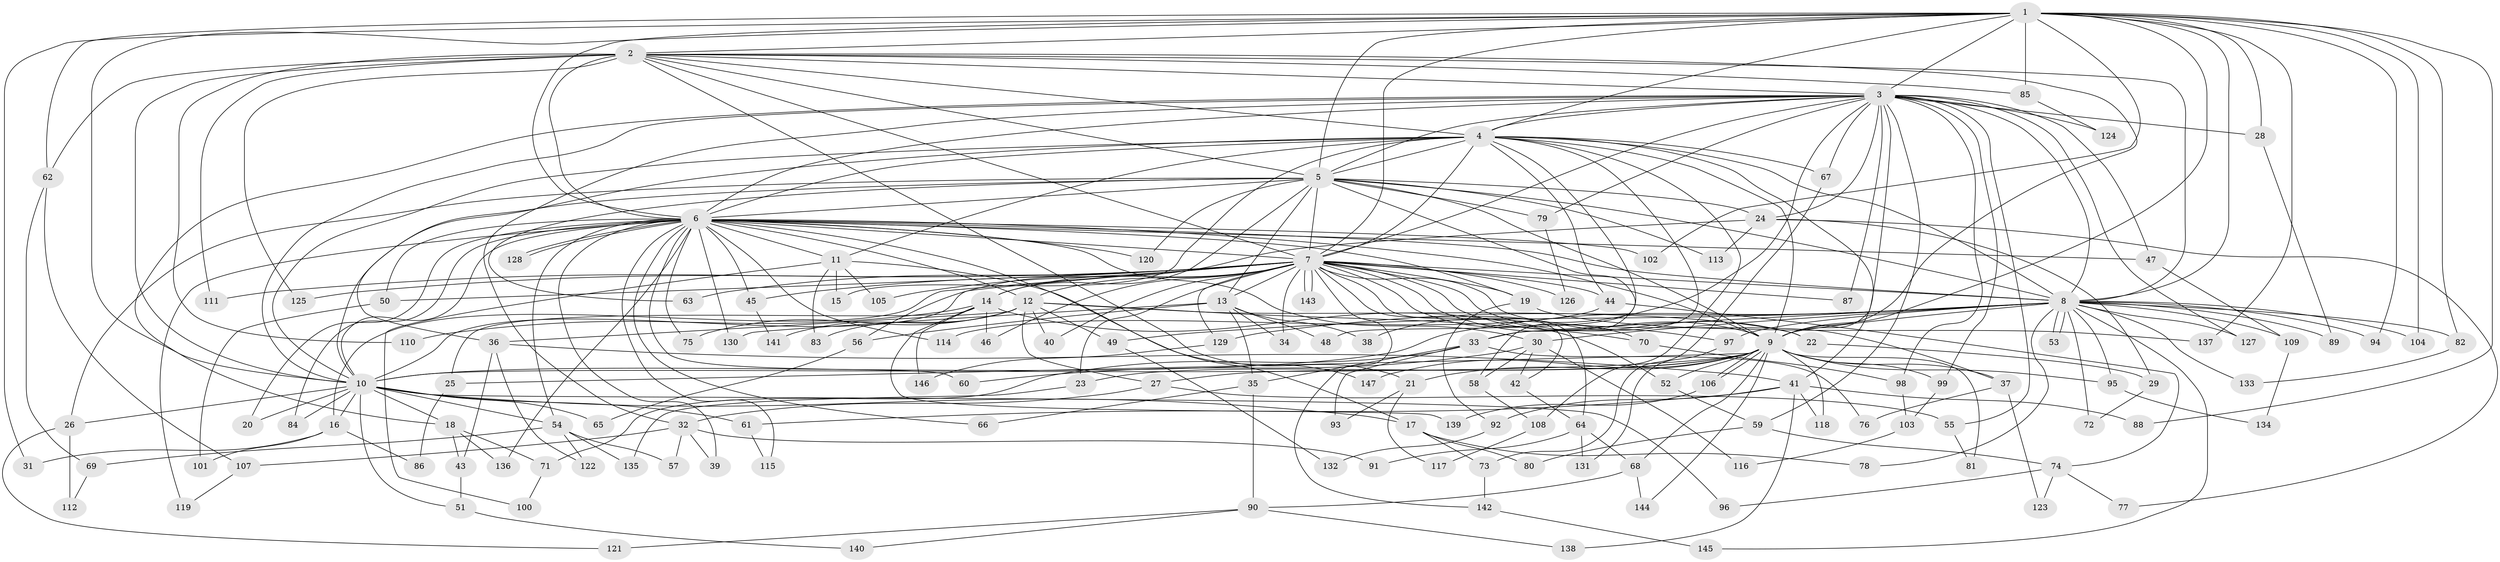 // coarse degree distribution, {32: 0.008547008547008548, 14: 0.008547008547008548, 21: 0.017094017094017096, 16: 0.008547008547008548, 29: 0.017094017094017096, 34: 0.008547008547008548, 24: 0.008547008547008548, 7: 0.02564102564102564, 10: 0.017094017094017096, 2: 0.46153846153846156, 5: 0.05982905982905983, 4: 0.08547008547008547, 3: 0.2564102564102564, 6: 0.017094017094017096}
// Generated by graph-tools (version 1.1) at 2025/41/03/06/25 10:41:44]
// undirected, 147 vertices, 319 edges
graph export_dot {
graph [start="1"]
  node [color=gray90,style=filled];
  1;
  2;
  3;
  4;
  5;
  6;
  7;
  8;
  9;
  10;
  11;
  12;
  13;
  14;
  15;
  16;
  17;
  18;
  19;
  20;
  21;
  22;
  23;
  24;
  25;
  26;
  27;
  28;
  29;
  30;
  31;
  32;
  33;
  34;
  35;
  36;
  37;
  38;
  39;
  40;
  41;
  42;
  43;
  44;
  45;
  46;
  47;
  48;
  49;
  50;
  51;
  52;
  53;
  54;
  55;
  56;
  57;
  58;
  59;
  60;
  61;
  62;
  63;
  64;
  65;
  66;
  67;
  68;
  69;
  70;
  71;
  72;
  73;
  74;
  75;
  76;
  77;
  78;
  79;
  80;
  81;
  82;
  83;
  84;
  85;
  86;
  87;
  88;
  89;
  90;
  91;
  92;
  93;
  94;
  95;
  96;
  97;
  98;
  99;
  100;
  101;
  102;
  103;
  104;
  105;
  106;
  107;
  108;
  109;
  110;
  111;
  112;
  113;
  114;
  115;
  116;
  117;
  118;
  119;
  120;
  121;
  122;
  123;
  124;
  125;
  126;
  127;
  128;
  129;
  130;
  131;
  132;
  133;
  134;
  135;
  136;
  137;
  138;
  139;
  140;
  141;
  142;
  143;
  144;
  145;
  146;
  147;
  1 -- 2;
  1 -- 3;
  1 -- 4;
  1 -- 5;
  1 -- 6;
  1 -- 7;
  1 -- 8;
  1 -- 9;
  1 -- 10;
  1 -- 28;
  1 -- 31;
  1 -- 62;
  1 -- 82;
  1 -- 85;
  1 -- 88;
  1 -- 94;
  1 -- 102;
  1 -- 104;
  1 -- 137;
  2 -- 3;
  2 -- 4;
  2 -- 5;
  2 -- 6;
  2 -- 7;
  2 -- 8;
  2 -- 9;
  2 -- 10;
  2 -- 21;
  2 -- 62;
  2 -- 85;
  2 -- 110;
  2 -- 111;
  2 -- 125;
  3 -- 4;
  3 -- 5;
  3 -- 6;
  3 -- 7;
  3 -- 8;
  3 -- 9;
  3 -- 10;
  3 -- 18;
  3 -- 24;
  3 -- 28;
  3 -- 32;
  3 -- 38;
  3 -- 47;
  3 -- 55;
  3 -- 59;
  3 -- 67;
  3 -- 79;
  3 -- 87;
  3 -- 98;
  3 -- 99;
  3 -- 124;
  3 -- 127;
  4 -- 5;
  4 -- 6;
  4 -- 7;
  4 -- 8;
  4 -- 9;
  4 -- 10;
  4 -- 11;
  4 -- 15;
  4 -- 33;
  4 -- 36;
  4 -- 41;
  4 -- 44;
  4 -- 48;
  4 -- 67;
  4 -- 108;
  5 -- 6;
  5 -- 7;
  5 -- 8;
  5 -- 9;
  5 -- 10;
  5 -- 13;
  5 -- 14;
  5 -- 24;
  5 -- 26;
  5 -- 58;
  5 -- 63;
  5 -- 79;
  5 -- 113;
  5 -- 120;
  6 -- 7;
  6 -- 8;
  6 -- 9;
  6 -- 10;
  6 -- 11;
  6 -- 12;
  6 -- 17;
  6 -- 19;
  6 -- 20;
  6 -- 30;
  6 -- 39;
  6 -- 45;
  6 -- 47;
  6 -- 50;
  6 -- 54;
  6 -- 60;
  6 -- 66;
  6 -- 75;
  6 -- 84;
  6 -- 102;
  6 -- 114;
  6 -- 115;
  6 -- 119;
  6 -- 120;
  6 -- 128;
  6 -- 128;
  6 -- 130;
  6 -- 136;
  7 -- 8;
  7 -- 9;
  7 -- 10;
  7 -- 12;
  7 -- 13;
  7 -- 14;
  7 -- 16;
  7 -- 19;
  7 -- 22;
  7 -- 23;
  7 -- 34;
  7 -- 37;
  7 -- 40;
  7 -- 42;
  7 -- 44;
  7 -- 45;
  7 -- 46;
  7 -- 50;
  7 -- 63;
  7 -- 64;
  7 -- 70;
  7 -- 87;
  7 -- 97;
  7 -- 105;
  7 -- 111;
  7 -- 125;
  7 -- 126;
  7 -- 129;
  7 -- 142;
  7 -- 143;
  7 -- 143;
  8 -- 9;
  8 -- 10;
  8 -- 30;
  8 -- 33;
  8 -- 49;
  8 -- 53;
  8 -- 53;
  8 -- 72;
  8 -- 78;
  8 -- 82;
  8 -- 89;
  8 -- 94;
  8 -- 95;
  8 -- 97;
  8 -- 104;
  8 -- 109;
  8 -- 127;
  8 -- 129;
  8 -- 133;
  8 -- 145;
  9 -- 10;
  9 -- 21;
  9 -- 23;
  9 -- 25;
  9 -- 27;
  9 -- 37;
  9 -- 52;
  9 -- 68;
  9 -- 81;
  9 -- 95;
  9 -- 99;
  9 -- 106;
  9 -- 106;
  9 -- 118;
  9 -- 144;
  9 -- 147;
  10 -- 16;
  10 -- 17;
  10 -- 18;
  10 -- 20;
  10 -- 26;
  10 -- 51;
  10 -- 54;
  10 -- 61;
  10 -- 65;
  10 -- 84;
  10 -- 96;
  11 -- 15;
  11 -- 83;
  11 -- 100;
  11 -- 105;
  11 -- 147;
  12 -- 22;
  12 -- 27;
  12 -- 36;
  12 -- 40;
  12 -- 49;
  12 -- 70;
  12 -- 75;
  12 -- 83;
  12 -- 141;
  13 -- 34;
  13 -- 35;
  13 -- 38;
  13 -- 48;
  13 -- 56;
  13 -- 130;
  14 -- 25;
  14 -- 46;
  14 -- 52;
  14 -- 110;
  14 -- 139;
  14 -- 146;
  16 -- 31;
  16 -- 86;
  16 -- 101;
  17 -- 73;
  17 -- 78;
  17 -- 80;
  18 -- 43;
  18 -- 71;
  18 -- 136;
  19 -- 92;
  19 -- 137;
  21 -- 93;
  21 -- 117;
  22 -- 29;
  23 -- 135;
  24 -- 29;
  24 -- 56;
  24 -- 77;
  24 -- 113;
  25 -- 86;
  26 -- 112;
  26 -- 121;
  27 -- 32;
  27 -- 55;
  28 -- 89;
  29 -- 72;
  30 -- 42;
  30 -- 58;
  30 -- 60;
  30 -- 116;
  32 -- 39;
  32 -- 57;
  32 -- 91;
  32 -- 107;
  33 -- 35;
  33 -- 71;
  33 -- 76;
  33 -- 93;
  35 -- 66;
  35 -- 90;
  36 -- 41;
  36 -- 43;
  36 -- 122;
  37 -- 76;
  37 -- 123;
  41 -- 61;
  41 -- 88;
  41 -- 92;
  41 -- 118;
  41 -- 138;
  42 -- 64;
  43 -- 51;
  44 -- 74;
  44 -- 114;
  45 -- 141;
  47 -- 109;
  49 -- 132;
  50 -- 101;
  51 -- 140;
  52 -- 59;
  54 -- 57;
  54 -- 69;
  54 -- 122;
  54 -- 135;
  55 -- 81;
  56 -- 65;
  58 -- 108;
  59 -- 74;
  59 -- 80;
  61 -- 115;
  62 -- 69;
  62 -- 107;
  64 -- 68;
  64 -- 91;
  64 -- 131;
  67 -- 73;
  68 -- 90;
  68 -- 144;
  69 -- 112;
  70 -- 98;
  71 -- 100;
  73 -- 142;
  74 -- 77;
  74 -- 96;
  74 -- 123;
  79 -- 126;
  82 -- 133;
  85 -- 124;
  90 -- 121;
  90 -- 138;
  90 -- 140;
  92 -- 132;
  95 -- 134;
  97 -- 131;
  98 -- 103;
  99 -- 103;
  103 -- 116;
  106 -- 139;
  107 -- 119;
  108 -- 117;
  109 -- 134;
  129 -- 146;
  142 -- 145;
}
